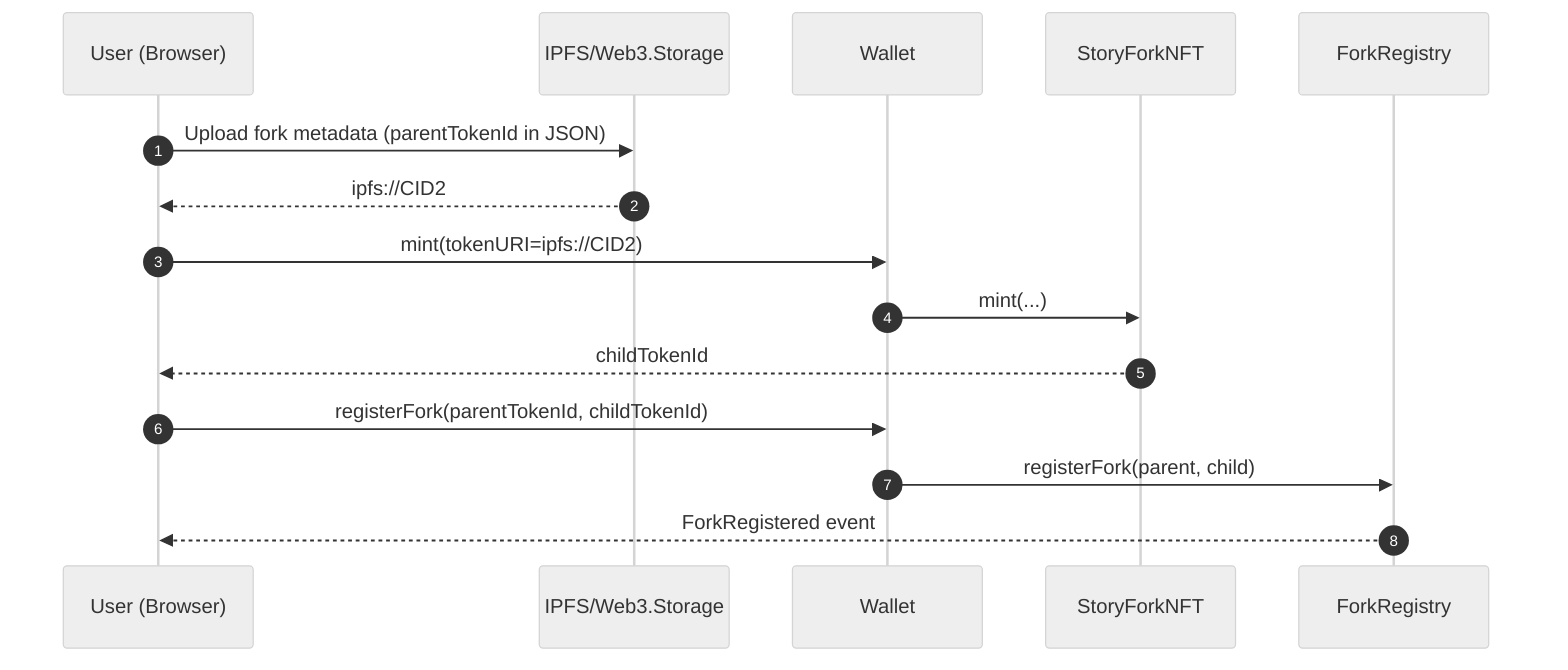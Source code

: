 %%{init: {'theme':'neutral'}}%%
sequenceDiagram
  autonumber
  participant U as User (Browser)
  participant IPFS as IPFS/Web3.Storage
  participant W as Wallet
  participant N as StoryForkNFT
  participant R as ForkRegistry

  U->>IPFS: Upload fork metadata (parentTokenId in JSON)
  IPFS-->>U: ipfs://CID2
  U->>W: mint(tokenURI=ipfs://CID2)
  W->>N: mint(...)
  N-->>U: childTokenId
  U->>W: registerFork(parentTokenId, childTokenId)
  W->>R: registerFork(parent, child)
  R-->>U: ForkRegistered event